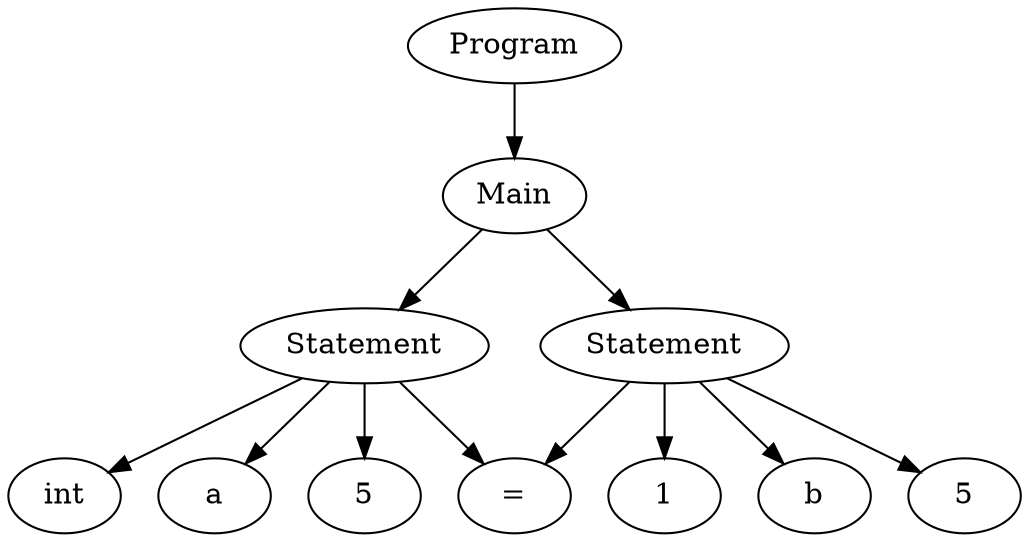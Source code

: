 digraph AST {
"139655344025760" [label="Program"];
"139655344025760" -> "139655344028256";
"139655344028256" [label="Main"];
"139655344028256" -> "139655344026144";
"139655344026144" [label="Statement"];
"139655344026144" -> "139655344026288";
"139655344026288" [label="int"];
"139655344026144" -> "139655344028016";
"139655344028016" [label="a"];
"139655344026144" -> "=";
"139655344026144" -> "139655344027248";
"139655344027248" [label="5"];
"139655344028256" -> "139655344026816";
"139655344026816" [label="Statement"];
"139655344026816" -> "139655344028064";
"139655344028064" [label="1"];
"139655344026816" -> "139655344028112";
"139655344028112" [label="b"];
"139655344026816" -> "=";
"139655344026816" -> "139655344027296";
"139655344027296" [label="5"];
}
